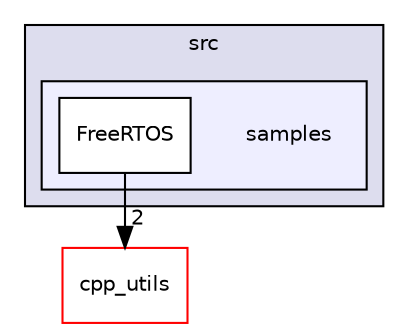 digraph "esp32-snippets/networking/mqtt/paho_mqtt_embedded_c/MQTTClient-C/src/samples" {
  compound=true
  node [ fontsize="10", fontname="Helvetica"];
  edge [ labelfontsize="10", labelfontname="Helvetica"];
  subgraph clusterdir_03e0230c61ae196345da51f7ec2971e7 {
    graph [ bgcolor="#ddddee", pencolor="black", label="src" fontname="Helvetica", fontsize="10", URL="dir_03e0230c61ae196345da51f7ec2971e7.html"]
  subgraph clusterdir_0f2a52543f6b196a843d32fe2cdb9b6c {
    graph [ bgcolor="#eeeeff", pencolor="black", label="" URL="dir_0f2a52543f6b196a843d32fe2cdb9b6c.html"];
    dir_0f2a52543f6b196a843d32fe2cdb9b6c [shape=plaintext label="samples"];
    dir_9eb32292e969e250e26034e06785f1b6 [shape=box label="FreeRTOS" color="black" fillcolor="white" style="filled" URL="dir_9eb32292e969e250e26034e06785f1b6.html"];
  }
  }
  dir_e66062f3a4d2a5b6b6746a6b0f9c85ac [shape=box label="cpp_utils" fillcolor="white" style="filled" color="red" URL="dir_e66062f3a4d2a5b6b6746a6b0f9c85ac.html"];
  dir_9eb32292e969e250e26034e06785f1b6->dir_e66062f3a4d2a5b6b6746a6b0f9c85ac [headlabel="2", labeldistance=1.5 headhref="dir_000124_000062.html"];
}
